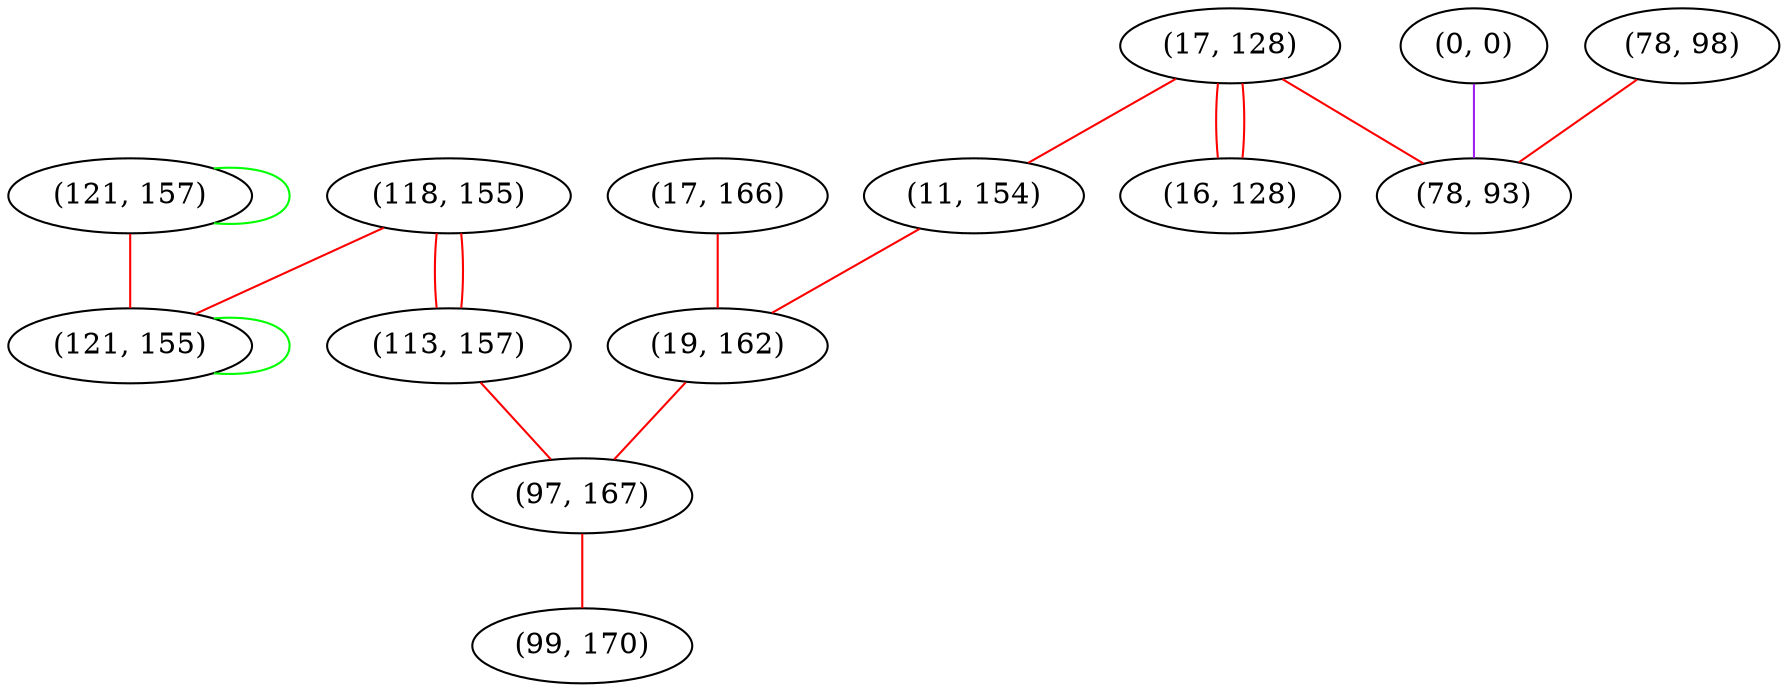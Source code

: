 graph "" {
"(121, 157)";
"(0, 0)";
"(17, 166)";
"(118, 155)";
"(113, 157)";
"(17, 128)";
"(121, 155)";
"(11, 154)";
"(19, 162)";
"(16, 128)";
"(97, 167)";
"(78, 98)";
"(99, 170)";
"(78, 93)";
"(121, 157)" -- "(121, 157)"  [color=green, key=0, weight=2];
"(121, 157)" -- "(121, 155)"  [color=red, key=0, weight=1];
"(0, 0)" -- "(78, 93)"  [color=purple, key=0, weight=4];
"(17, 166)" -- "(19, 162)"  [color=red, key=0, weight=1];
"(118, 155)" -- "(113, 157)"  [color=red, key=0, weight=1];
"(118, 155)" -- "(113, 157)"  [color=red, key=1, weight=1];
"(118, 155)" -- "(121, 155)"  [color=red, key=0, weight=1];
"(113, 157)" -- "(97, 167)"  [color=red, key=0, weight=1];
"(17, 128)" -- "(11, 154)"  [color=red, key=0, weight=1];
"(17, 128)" -- "(16, 128)"  [color=red, key=0, weight=1];
"(17, 128)" -- "(16, 128)"  [color=red, key=1, weight=1];
"(17, 128)" -- "(78, 93)"  [color=red, key=0, weight=1];
"(121, 155)" -- "(121, 155)"  [color=green, key=0, weight=2];
"(11, 154)" -- "(19, 162)"  [color=red, key=0, weight=1];
"(19, 162)" -- "(97, 167)"  [color=red, key=0, weight=1];
"(97, 167)" -- "(99, 170)"  [color=red, key=0, weight=1];
"(78, 98)" -- "(78, 93)"  [color=red, key=0, weight=1];
}
